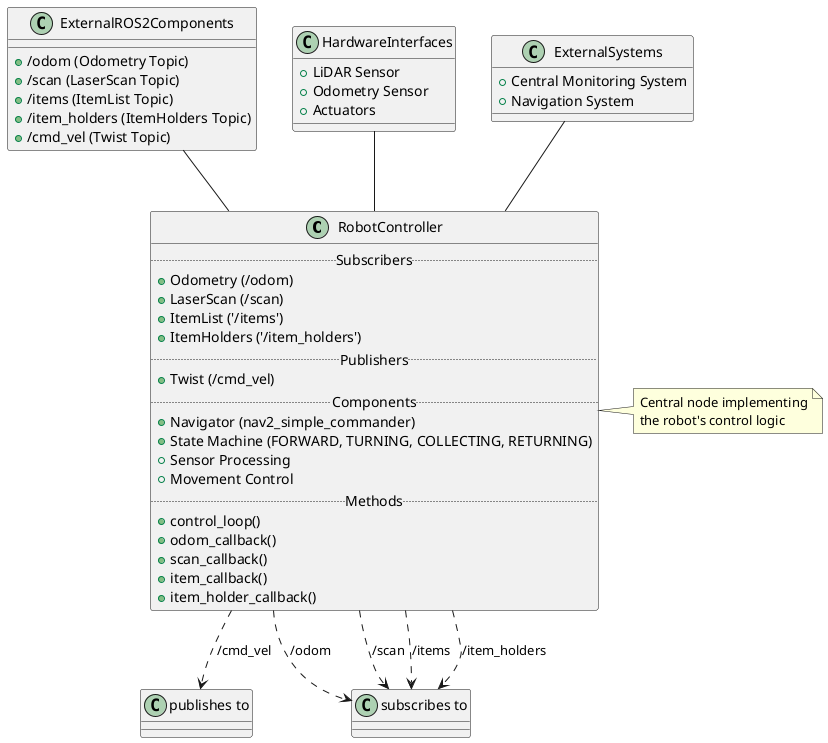  @startuml
!define RECTANGLE class

RECTANGLE RobotController {
    .. Subscribers ..
    + Odometry (/odom)
    + LaserScan (/scan)
    + ItemList ('/items')
    + ItemHolders ('/item_holders')
    .. Publishers ..
    + Twist (/cmd_vel)
    .. Components ..
    + Navigator (nav2_simple_commander)
    + State Machine (FORWARD, TURNING, COLLECTING, RETURNING)
    + Sensor Processing
    + Movement Control
    .. Methods ..
    + control_loop()
    + odom_callback()
    + scan_callback()
    + item_callback()
    + item_holder_callback()
}

note right of RobotController : Central node implementing\nthe robot's control logic

RECTANGLE ExternalROS2Components {
    + /odom (Odometry Topic)
    + /scan (LaserScan Topic)
    + /items (ItemList Topic)
    + /item_holders (ItemHolders Topic)
    + /cmd_vel (Twist Topic)
}

RECTANGLE HardwareInterfaces {
    + LiDAR Sensor
    + Odometry Sensor
    + Actuators
}

RECTANGLE ExternalSystems {
    + Central Monitoring System
    + Navigation System
}

RobotController ..> "publishes to" : /cmd_vel
RobotController ..> "subscribes to" : /odom
RobotController ..> "subscribes to" : /scan
RobotController ..> "subscribes to" : /items
RobotController ..> "subscribes to" : /item_holders

ExternalROS2Components -- RobotController
HardwareInterfaces -- RobotController
ExternalSystems -- RobotController

@enduml

https://www.planttext.com/
